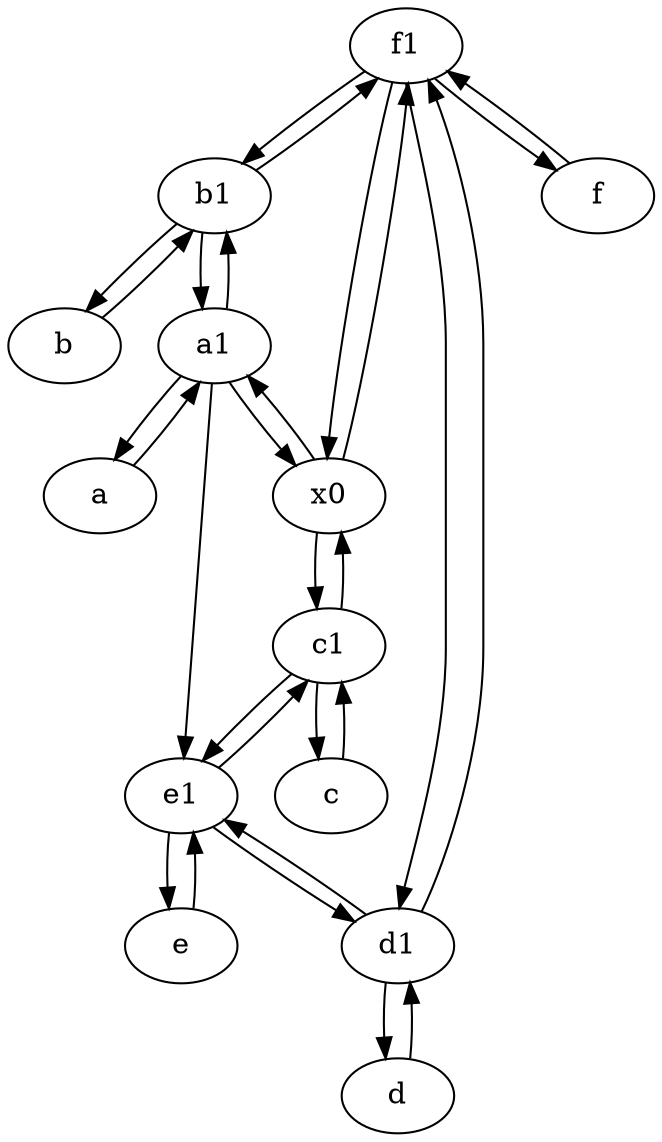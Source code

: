digraph  {
	f1;
	b [pos="50,20!"];
	a1 [pos="40,15!"];
	b1 [pos="45,20!"];
	c [pos="20,10!"];
	e [pos="30,50!"];
	a [pos="40,10!"];
	d [pos="20,30!"];
	c1 [pos="30,15!"];
	d1 [pos="25,30!"];
	e1 [pos="25,45!"];
	x0;
	f [pos="15,45!"];
	a1 -> x0;
	f1 -> x0;
	d -> d1;
	a1 -> e1;
	b1 -> b;
	c1 -> e1;
	e1 -> d1;
	f1 -> d1;
	d1 -> d;
	e1 -> c1;
	b1 -> f1;
	f1 -> f;
	a -> a1;
	c1 -> x0;
	f -> f1;
	c -> c1;
	x0 -> c1;
	x0 -> f1;
	b -> b1;
	f1 -> b1;
	a1 -> a;
	c1 -> c;
	a1 -> b1;
	b1 -> a1;
	d1 -> e1;
	d1 -> f1;
	e -> e1;
	e1 -> e;
	x0 -> a1;

	}